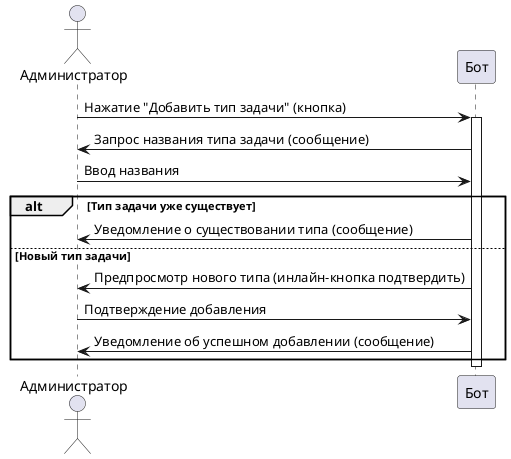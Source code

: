 @startuml
actor Администратор
participant "Бот" as Bot

Администратор -> Bot: Нажатие "Добавить тип задачи" (кнопка)
activate Bot
Bot -> Администратор: Запрос названия типа задачи (сообщение)
Администратор -> Bot: Ввод названия

alt Тип задачи уже существует
    Bot -> Администратор: Уведомление о существовании типа (сообщение)
else Новый тип задачи
    Bot -> Администратор: Предпросмотр нового типа (инлайн-кнопка подтвердить)
    Администратор -> Bot: Подтверждение добавления
    Bot -> Администратор: Уведомление об успешном добавлении (сообщение)
end

deactivate Bot
@enduml